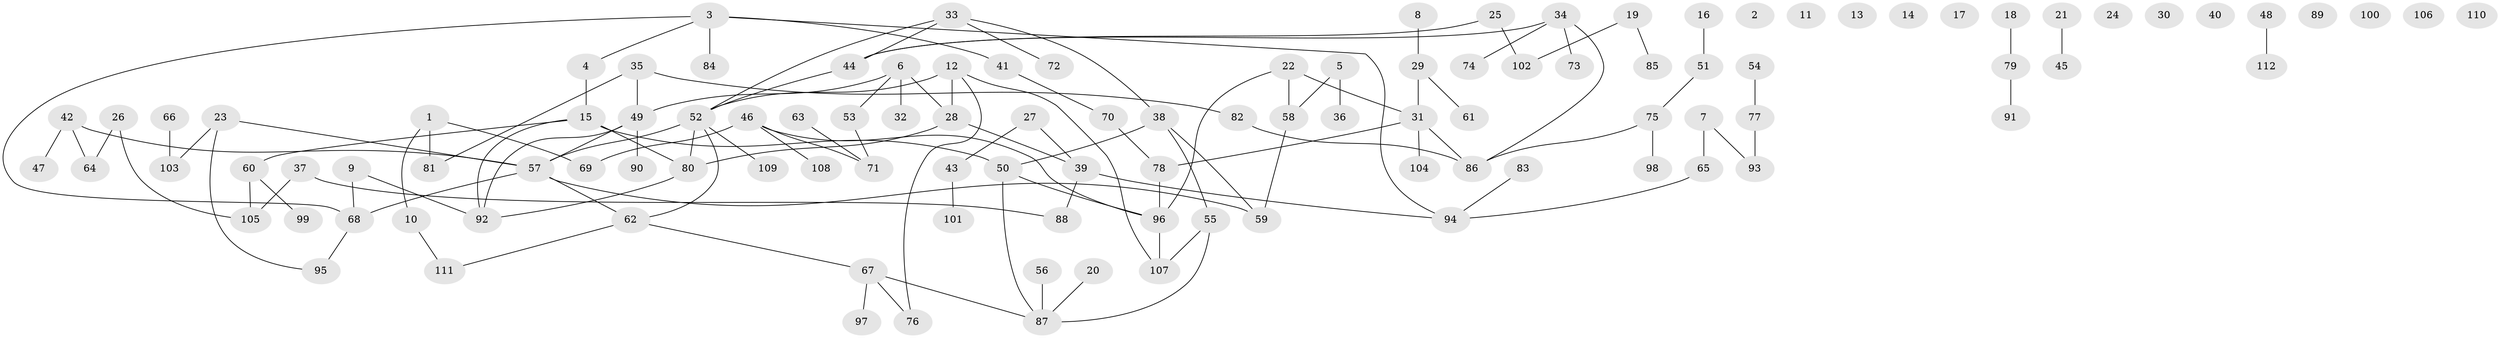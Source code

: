 // coarse degree distribution, {6: 0.07407407407407407, 3: 0.16666666666666666, 4: 0.25925925925925924, 2: 0.2222222222222222, 7: 0.018518518518518517, 1: 0.24074074074074073, 5: 0.018518518518518517}
// Generated by graph-tools (version 1.1) at 2025/35/03/04/25 23:35:44]
// undirected, 112 vertices, 123 edges
graph export_dot {
  node [color=gray90,style=filled];
  1;
  2;
  3;
  4;
  5;
  6;
  7;
  8;
  9;
  10;
  11;
  12;
  13;
  14;
  15;
  16;
  17;
  18;
  19;
  20;
  21;
  22;
  23;
  24;
  25;
  26;
  27;
  28;
  29;
  30;
  31;
  32;
  33;
  34;
  35;
  36;
  37;
  38;
  39;
  40;
  41;
  42;
  43;
  44;
  45;
  46;
  47;
  48;
  49;
  50;
  51;
  52;
  53;
  54;
  55;
  56;
  57;
  58;
  59;
  60;
  61;
  62;
  63;
  64;
  65;
  66;
  67;
  68;
  69;
  70;
  71;
  72;
  73;
  74;
  75;
  76;
  77;
  78;
  79;
  80;
  81;
  82;
  83;
  84;
  85;
  86;
  87;
  88;
  89;
  90;
  91;
  92;
  93;
  94;
  95;
  96;
  97;
  98;
  99;
  100;
  101;
  102;
  103;
  104;
  105;
  106;
  107;
  108;
  109;
  110;
  111;
  112;
  1 -- 10;
  1 -- 69;
  1 -- 81;
  3 -- 4;
  3 -- 41;
  3 -- 68;
  3 -- 84;
  3 -- 94;
  4 -- 15;
  5 -- 36;
  5 -- 58;
  6 -- 28;
  6 -- 32;
  6 -- 49;
  6 -- 53;
  7 -- 65;
  7 -- 93;
  8 -- 29;
  9 -- 68;
  9 -- 92;
  10 -- 111;
  12 -- 28;
  12 -- 52;
  12 -- 76;
  12 -- 107;
  15 -- 50;
  15 -- 60;
  15 -- 80;
  15 -- 92;
  16 -- 51;
  18 -- 79;
  19 -- 85;
  19 -- 102;
  20 -- 87;
  21 -- 45;
  22 -- 31;
  22 -- 58;
  22 -- 96;
  23 -- 57;
  23 -- 95;
  23 -- 103;
  25 -- 44;
  25 -- 102;
  26 -- 64;
  26 -- 105;
  27 -- 39;
  27 -- 43;
  28 -- 39;
  28 -- 80;
  29 -- 31;
  29 -- 61;
  31 -- 78;
  31 -- 86;
  31 -- 104;
  33 -- 38;
  33 -- 44;
  33 -- 52;
  33 -- 72;
  34 -- 44;
  34 -- 73;
  34 -- 74;
  34 -- 86;
  35 -- 49;
  35 -- 81;
  35 -- 82;
  37 -- 88;
  37 -- 105;
  38 -- 50;
  38 -- 55;
  38 -- 59;
  39 -- 88;
  39 -- 94;
  41 -- 70;
  42 -- 47;
  42 -- 57;
  42 -- 64;
  43 -- 101;
  44 -- 52;
  46 -- 69;
  46 -- 71;
  46 -- 96;
  46 -- 108;
  48 -- 112;
  49 -- 57;
  49 -- 90;
  49 -- 92;
  50 -- 87;
  50 -- 96;
  51 -- 75;
  52 -- 57;
  52 -- 62;
  52 -- 80;
  52 -- 109;
  53 -- 71;
  54 -- 77;
  55 -- 87;
  55 -- 107;
  56 -- 87;
  57 -- 59;
  57 -- 62;
  57 -- 68;
  58 -- 59;
  60 -- 99;
  60 -- 105;
  62 -- 67;
  62 -- 111;
  63 -- 71;
  65 -- 94;
  66 -- 103;
  67 -- 76;
  67 -- 87;
  67 -- 97;
  68 -- 95;
  70 -- 78;
  75 -- 86;
  75 -- 98;
  77 -- 93;
  78 -- 96;
  79 -- 91;
  80 -- 92;
  82 -- 86;
  83 -- 94;
  96 -- 107;
}
